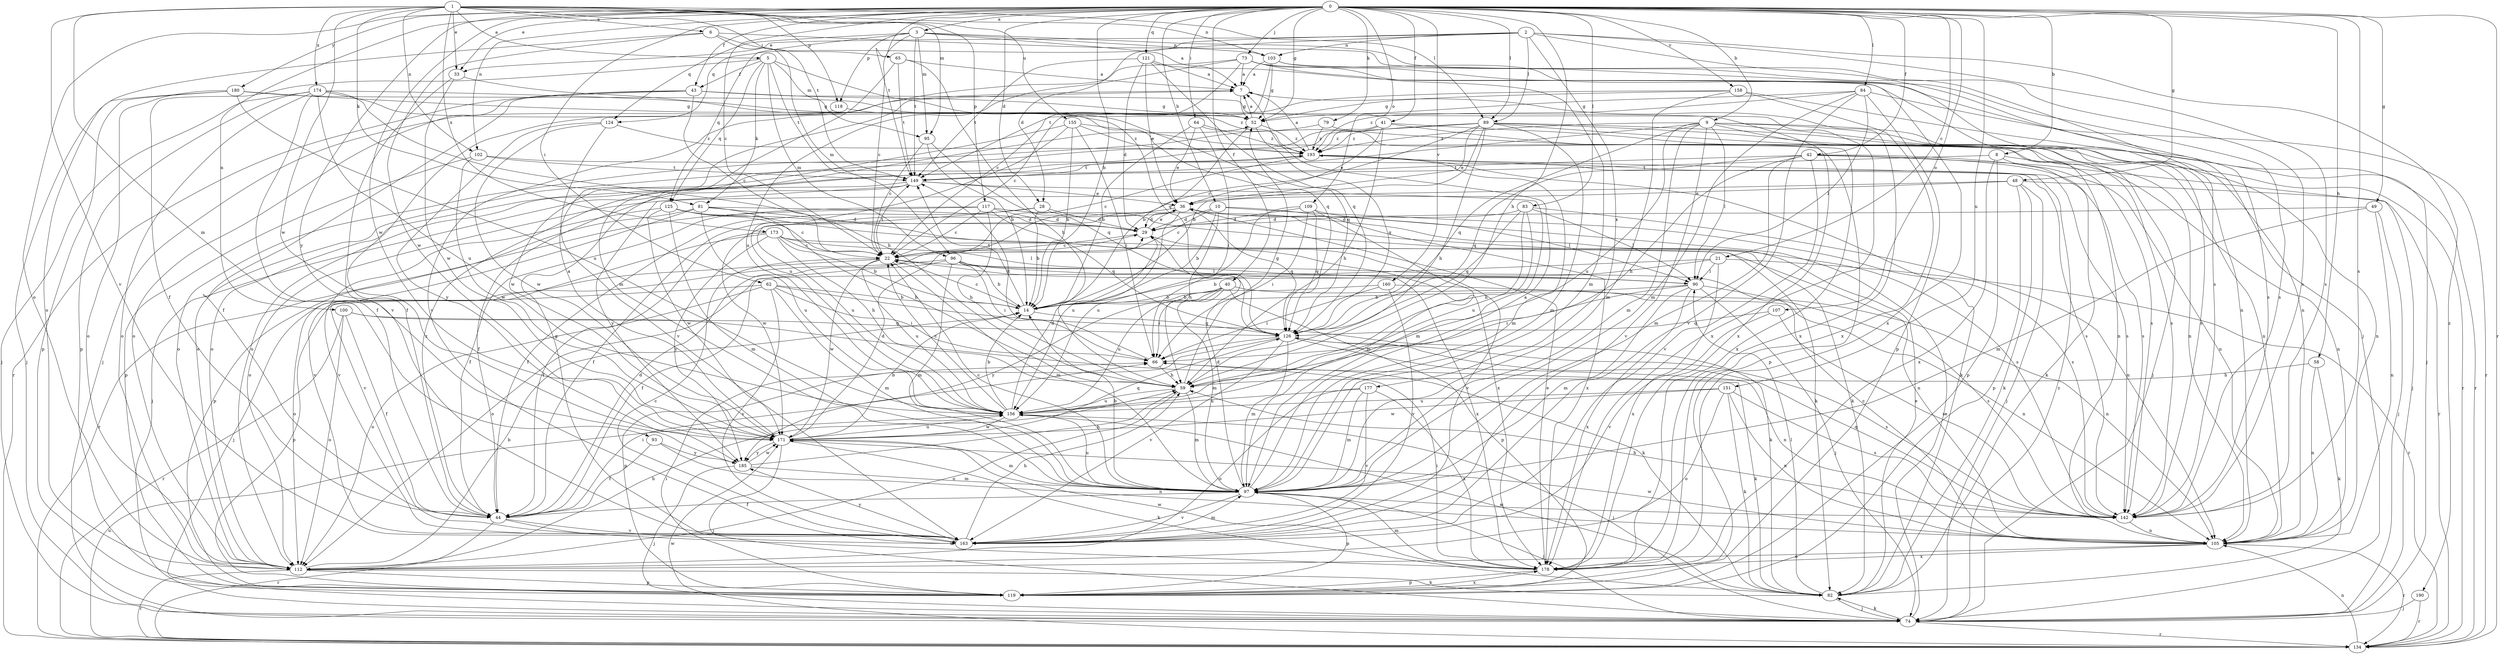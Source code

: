 strict digraph  {
0;
1;
2;
3;
5;
6;
7;
8;
9;
10;
14;
21;
22;
28;
29;
33;
36;
40;
41;
42;
43;
44;
48;
49;
52;
58;
59;
62;
64;
65;
66;
73;
74;
79;
81;
82;
83;
84;
89;
90;
93;
95;
96;
97;
100;
102;
103;
105;
107;
109;
112;
117;
118;
119;
121;
124;
125;
126;
134;
142;
149;
151;
155;
156;
158;
160;
163;
171;
173;
174;
177;
178;
180;
185;
190;
193;
0 -> 3  [label=a];
0 -> 8  [label=b];
0 -> 9  [label=b];
0 -> 10  [label=b];
0 -> 14  [label=b];
0 -> 21  [label=c];
0 -> 22  [label=c];
0 -> 28  [label=d];
0 -> 33  [label=e];
0 -> 40  [label=f];
0 -> 41  [label=f];
0 -> 42  [label=f];
0 -> 43  [label=f];
0 -> 48  [label=g];
0 -> 49  [label=g];
0 -> 52  [label=g];
0 -> 58  [label=h];
0 -> 59  [label=h];
0 -> 62  [label=i];
0 -> 64  [label=i];
0 -> 73  [label=j];
0 -> 79  [label=k];
0 -> 83  [label=l];
0 -> 84  [label=l];
0 -> 89  [label=l];
0 -> 100  [label=n];
0 -> 102  [label=n];
0 -> 107  [label=o];
0 -> 109  [label=o];
0 -> 112  [label=o];
0 -> 121  [label=q];
0 -> 134  [label=r];
0 -> 142  [label=s];
0 -> 149  [label=t];
0 -> 151  [label=u];
0 -> 158  [label=v];
0 -> 160  [label=v];
0 -> 171  [label=w];
0 -> 180  [label=y];
0 -> 185  [label=y];
1 -> 5  [label=a];
1 -> 6  [label=a];
1 -> 33  [label=e];
1 -> 81  [label=k];
1 -> 89  [label=l];
1 -> 93  [label=m];
1 -> 95  [label=m];
1 -> 102  [label=n];
1 -> 103  [label=n];
1 -> 117  [label=p];
1 -> 118  [label=p];
1 -> 149  [label=t];
1 -> 155  [label=u];
1 -> 163  [label=v];
1 -> 171  [label=w];
1 -> 173  [label=x];
1 -> 174  [label=x];
2 -> 28  [label=d];
2 -> 33  [label=e];
2 -> 74  [label=j];
2 -> 89  [label=l];
2 -> 103  [label=n];
2 -> 124  [label=q];
2 -> 142  [label=s];
2 -> 177  [label=x];
2 -> 190  [label=z];
3 -> 7  [label=a];
3 -> 22  [label=c];
3 -> 95  [label=m];
3 -> 103  [label=n];
3 -> 118  [label=p];
3 -> 124  [label=q];
3 -> 125  [label=q];
3 -> 142  [label=s];
3 -> 149  [label=t];
5 -> 43  [label=f];
5 -> 44  [label=f];
5 -> 81  [label=k];
5 -> 95  [label=m];
5 -> 96  [label=m];
5 -> 125  [label=q];
5 -> 126  [label=q];
5 -> 149  [label=t];
6 -> 65  [label=i];
6 -> 96  [label=m];
6 -> 112  [label=o];
6 -> 142  [label=s];
6 -> 171  [label=w];
7 -> 52  [label=g];
7 -> 74  [label=j];
7 -> 178  [label=x];
8 -> 82  [label=k];
8 -> 105  [label=n];
8 -> 119  [label=p];
8 -> 149  [label=t];
8 -> 178  [label=x];
9 -> 74  [label=j];
9 -> 90  [label=l];
9 -> 97  [label=m];
9 -> 105  [label=n];
9 -> 112  [label=o];
9 -> 126  [label=q];
9 -> 134  [label=r];
9 -> 142  [label=s];
9 -> 156  [label=u];
9 -> 163  [label=v];
9 -> 193  [label=z];
10 -> 14  [label=b];
10 -> 22  [label=c];
10 -> 29  [label=d];
10 -> 59  [label=h];
10 -> 142  [label=s];
10 -> 178  [label=x];
14 -> 22  [label=c];
14 -> 126  [label=q];
14 -> 149  [label=t];
21 -> 14  [label=b];
21 -> 90  [label=l];
21 -> 112  [label=o];
21 -> 134  [label=r];
21 -> 178  [label=x];
22 -> 90  [label=l];
22 -> 97  [label=m];
22 -> 112  [label=o];
22 -> 149  [label=t];
22 -> 156  [label=u];
22 -> 171  [label=w];
28 -> 14  [label=b];
28 -> 29  [label=d];
28 -> 44  [label=f];
28 -> 82  [label=k];
28 -> 156  [label=u];
29 -> 22  [label=c];
29 -> 36  [label=e];
29 -> 163  [label=v];
33 -> 126  [label=q];
33 -> 163  [label=v];
33 -> 171  [label=w];
36 -> 29  [label=d];
36 -> 44  [label=f];
36 -> 126  [label=q];
36 -> 156  [label=u];
36 -> 171  [label=w];
40 -> 14  [label=b];
40 -> 66  [label=i];
40 -> 97  [label=m];
40 -> 105  [label=n];
40 -> 119  [label=p];
40 -> 156  [label=u];
40 -> 185  [label=y];
41 -> 36  [label=e];
41 -> 59  [label=h];
41 -> 105  [label=n];
41 -> 112  [label=o];
41 -> 178  [label=x];
41 -> 193  [label=z];
42 -> 59  [label=h];
42 -> 74  [label=j];
42 -> 97  [label=m];
42 -> 105  [label=n];
42 -> 126  [label=q];
42 -> 142  [label=s];
42 -> 149  [label=t];
42 -> 163  [label=v];
43 -> 22  [label=c];
43 -> 44  [label=f];
43 -> 52  [label=g];
43 -> 112  [label=o];
43 -> 134  [label=r];
43 -> 178  [label=x];
44 -> 29  [label=d];
44 -> 66  [label=i];
44 -> 134  [label=r];
44 -> 163  [label=v];
44 -> 178  [label=x];
44 -> 193  [label=z];
48 -> 36  [label=e];
48 -> 74  [label=j];
48 -> 82  [label=k];
48 -> 112  [label=o];
48 -> 119  [label=p];
48 -> 134  [label=r];
49 -> 29  [label=d];
49 -> 74  [label=j];
49 -> 97  [label=m];
49 -> 105  [label=n];
52 -> 7  [label=a];
52 -> 14  [label=b];
52 -> 126  [label=q];
52 -> 193  [label=z];
58 -> 59  [label=h];
58 -> 82  [label=k];
58 -> 105  [label=n];
59 -> 52  [label=g];
59 -> 97  [label=m];
59 -> 112  [label=o];
59 -> 156  [label=u];
62 -> 14  [label=b];
62 -> 66  [label=i];
62 -> 82  [label=k];
62 -> 97  [label=m];
62 -> 112  [label=o];
62 -> 119  [label=p];
62 -> 163  [label=v];
64 -> 14  [label=b];
64 -> 36  [label=e];
64 -> 66  [label=i];
64 -> 119  [label=p];
64 -> 193  [label=z];
65 -> 7  [label=a];
65 -> 59  [label=h];
65 -> 97  [label=m];
65 -> 149  [label=t];
66 -> 59  [label=h];
66 -> 82  [label=k];
66 -> 149  [label=t];
73 -> 7  [label=a];
73 -> 22  [label=c];
73 -> 97  [label=m];
73 -> 142  [label=s];
73 -> 156  [label=u];
73 -> 163  [label=v];
73 -> 178  [label=x];
74 -> 36  [label=e];
74 -> 82  [label=k];
74 -> 134  [label=r];
74 -> 193  [label=z];
79 -> 105  [label=n];
79 -> 112  [label=o];
79 -> 193  [label=z];
81 -> 29  [label=d];
81 -> 59  [label=h];
81 -> 82  [label=k];
81 -> 119  [label=p];
81 -> 156  [label=u];
81 -> 163  [label=v];
82 -> 36  [label=e];
82 -> 74  [label=j];
82 -> 90  [label=l];
82 -> 156  [label=u];
83 -> 29  [label=d];
83 -> 59  [label=h];
83 -> 90  [label=l];
83 -> 105  [label=n];
83 -> 126  [label=q];
83 -> 156  [label=u];
84 -> 52  [label=g];
84 -> 90  [label=l];
84 -> 97  [label=m];
84 -> 119  [label=p];
84 -> 134  [label=r];
84 -> 163  [label=v];
84 -> 193  [label=z];
89 -> 14  [label=b];
89 -> 22  [label=c];
89 -> 36  [label=e];
89 -> 59  [label=h];
89 -> 97  [label=m];
89 -> 105  [label=n];
89 -> 112  [label=o];
89 -> 134  [label=r];
89 -> 142  [label=s];
89 -> 193  [label=z];
90 -> 14  [label=b];
90 -> 66  [label=i];
90 -> 74  [label=j];
90 -> 97  [label=m];
90 -> 142  [label=s];
90 -> 178  [label=x];
93 -> 44  [label=f];
93 -> 105  [label=n];
93 -> 185  [label=y];
95 -> 14  [label=b];
95 -> 22  [label=c];
95 -> 126  [label=q];
96 -> 14  [label=b];
96 -> 44  [label=f];
96 -> 66  [label=i];
96 -> 74  [label=j];
96 -> 90  [label=l];
96 -> 97  [label=m];
96 -> 178  [label=x];
97 -> 7  [label=a];
97 -> 14  [label=b];
97 -> 22  [label=c];
97 -> 29  [label=d];
97 -> 44  [label=f];
97 -> 74  [label=j];
97 -> 119  [label=p];
97 -> 142  [label=s];
97 -> 156  [label=u];
97 -> 163  [label=v];
100 -> 44  [label=f];
100 -> 82  [label=k];
100 -> 112  [label=o];
100 -> 126  [label=q];
100 -> 134  [label=r];
102 -> 119  [label=p];
102 -> 142  [label=s];
102 -> 149  [label=t];
102 -> 171  [label=w];
103 -> 7  [label=a];
103 -> 52  [label=g];
103 -> 105  [label=n];
103 -> 142  [label=s];
103 -> 149  [label=t];
105 -> 22  [label=c];
105 -> 112  [label=o];
105 -> 134  [label=r];
105 -> 171  [label=w];
105 -> 178  [label=x];
107 -> 126  [label=q];
107 -> 142  [label=s];
107 -> 163  [label=v];
109 -> 29  [label=d];
109 -> 66  [label=i];
109 -> 90  [label=l];
109 -> 97  [label=m];
109 -> 126  [label=q];
109 -> 156  [label=u];
112 -> 14  [label=b];
112 -> 59  [label=h];
112 -> 82  [label=k];
112 -> 119  [label=p];
112 -> 134  [label=r];
117 -> 22  [label=c];
117 -> 29  [label=d];
117 -> 44  [label=f];
117 -> 59  [label=h];
117 -> 126  [label=q];
117 -> 134  [label=r];
117 -> 142  [label=s];
118 -> 44  [label=f];
118 -> 126  [label=q];
119 -> 66  [label=i];
119 -> 178  [label=x];
121 -> 7  [label=a];
121 -> 29  [label=d];
121 -> 36  [label=e];
121 -> 105  [label=n];
121 -> 126  [label=q];
121 -> 149  [label=t];
124 -> 163  [label=v];
124 -> 171  [label=w];
124 -> 185  [label=y];
124 -> 193  [label=z];
125 -> 22  [label=c];
125 -> 29  [label=d];
125 -> 97  [label=m];
125 -> 163  [label=v];
125 -> 171  [label=w];
125 -> 178  [label=x];
126 -> 66  [label=i];
126 -> 97  [label=m];
126 -> 105  [label=n];
126 -> 119  [label=p];
126 -> 142  [label=s];
126 -> 163  [label=v];
134 -> 105  [label=n];
134 -> 156  [label=u];
134 -> 171  [label=w];
142 -> 59  [label=h];
142 -> 105  [label=n];
142 -> 126  [label=q];
149 -> 36  [label=e];
149 -> 44  [label=f];
149 -> 74  [label=j];
149 -> 97  [label=m];
149 -> 185  [label=y];
151 -> 82  [label=k];
151 -> 105  [label=n];
151 -> 112  [label=o];
151 -> 142  [label=s];
151 -> 156  [label=u];
151 -> 171  [label=w];
155 -> 14  [label=b];
155 -> 66  [label=i];
155 -> 142  [label=s];
155 -> 156  [label=u];
155 -> 171  [label=w];
155 -> 193  [label=z];
156 -> 14  [label=b];
156 -> 22  [label=c];
156 -> 29  [label=d];
156 -> 74  [label=j];
156 -> 171  [label=w];
158 -> 22  [label=c];
158 -> 52  [label=g];
158 -> 74  [label=j];
158 -> 97  [label=m];
158 -> 178  [label=x];
160 -> 14  [label=b];
160 -> 66  [label=i];
160 -> 105  [label=n];
160 -> 163  [label=v];
163 -> 22  [label=c];
163 -> 52  [label=g];
163 -> 59  [label=h];
163 -> 97  [label=m];
163 -> 185  [label=y];
171 -> 7  [label=a];
171 -> 14  [label=b];
171 -> 29  [label=d];
171 -> 74  [label=j];
171 -> 82  [label=k];
171 -> 97  [label=m];
171 -> 126  [label=q];
171 -> 156  [label=u];
171 -> 185  [label=y];
173 -> 14  [label=b];
173 -> 22  [label=c];
173 -> 44  [label=f];
173 -> 59  [label=h];
173 -> 90  [label=l];
173 -> 105  [label=n];
173 -> 163  [label=v];
173 -> 185  [label=y];
174 -> 44  [label=f];
174 -> 52  [label=g];
174 -> 59  [label=h];
174 -> 74  [label=j];
174 -> 112  [label=o];
174 -> 119  [label=p];
174 -> 156  [label=u];
174 -> 193  [label=z];
177 -> 97  [label=m];
177 -> 112  [label=o];
177 -> 156  [label=u];
177 -> 163  [label=v];
177 -> 178  [label=x];
178 -> 36  [label=e];
178 -> 66  [label=i];
178 -> 97  [label=m];
178 -> 119  [label=p];
178 -> 171  [label=w];
180 -> 52  [label=g];
180 -> 74  [label=j];
180 -> 112  [label=o];
180 -> 119  [label=p];
180 -> 156  [label=u];
180 -> 178  [label=x];
185 -> 59  [label=h];
185 -> 74  [label=j];
185 -> 97  [label=m];
185 -> 171  [label=w];
190 -> 74  [label=j];
190 -> 134  [label=r];
193 -> 7  [label=a];
193 -> 22  [label=c];
193 -> 82  [label=k];
193 -> 97  [label=m];
193 -> 142  [label=s];
193 -> 149  [label=t];
}
